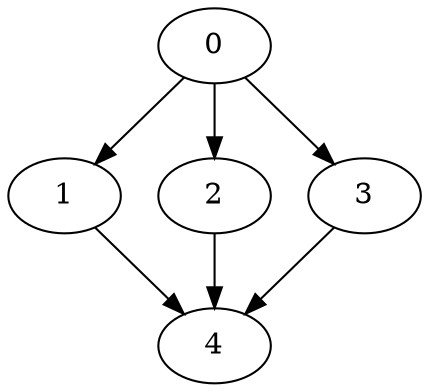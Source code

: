 digraph "outputFork Join" {
	0	 [Weight=50, Start=0, Processor=1];
	1	 [Weight=70, Start=59, Processor=3];
	0 -> 1	 [Weight=9];
	2	 [Weight=90, Start=57, Processor=2];
	0 -> 2	 [Weight=7];
	3	 [Weight=100, Start=50, Processor=1];
	0 -> 3	 [Weight=4];
	4	 [Weight=40, Start=152, Processor=2];
	1 -> 4	 [Weight=4];
	2 -> 4	 [Weight=6];
	3 -> 4	 [Weight=2];
}